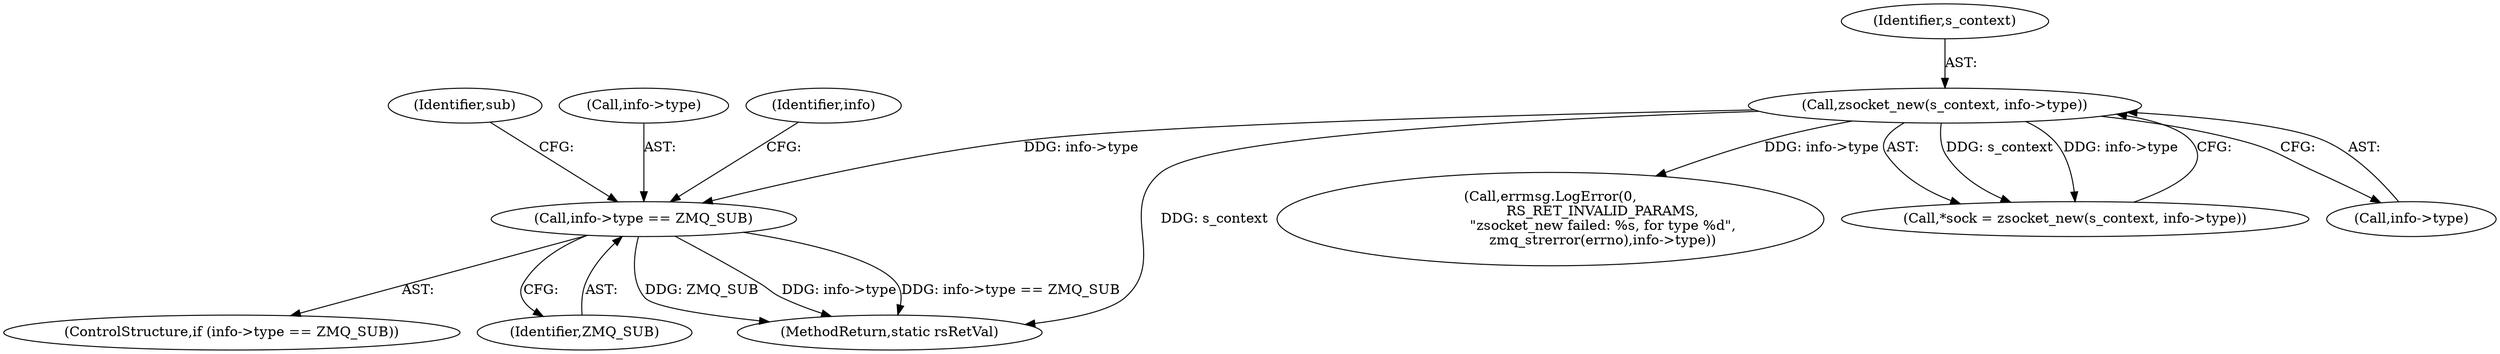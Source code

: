 digraph "0_rsyslog_062d0c671a29f7c6f7dff4a2f1f35df375bbb30b@pointer" {
"1000352" [label="(Call,info->type == ZMQ_SUB)"];
"1000113" [label="(Call,zsocket_new(s_context, info->type))"];
"1000351" [label="(ControlStructure,if (info->type == ZMQ_SUB))"];
"1000352" [label="(Call,info->type == ZMQ_SUB)"];
"1000360" [label="(Identifier,sub)"];
"1000353" [label="(Call,info->type)"];
"1000113" [label="(Call,zsocket_new(s_context, info->type))"];
"1000356" [label="(Identifier,ZMQ_SUB)"];
"1000382" [label="(Identifier,info)"];
"1000122" [label="(Call,errmsg.LogError(0,\n                        RS_RET_INVALID_PARAMS,\n                        \"zsocket_new failed: %s, for type %d\",\n                        zmq_strerror(errno),info->type))"];
"1000110" [label="(Call,*sock = zsocket_new(s_context, info->type))"];
"1000115" [label="(Call,info->type)"];
"1000452" [label="(MethodReturn,static rsRetVal)"];
"1000114" [label="(Identifier,s_context)"];
"1000352" -> "1000351"  [label="AST: "];
"1000352" -> "1000356"  [label="CFG: "];
"1000353" -> "1000352"  [label="AST: "];
"1000356" -> "1000352"  [label="AST: "];
"1000360" -> "1000352"  [label="CFG: "];
"1000382" -> "1000352"  [label="CFG: "];
"1000352" -> "1000452"  [label="DDG: ZMQ_SUB"];
"1000352" -> "1000452"  [label="DDG: info->type"];
"1000352" -> "1000452"  [label="DDG: info->type == ZMQ_SUB"];
"1000113" -> "1000352"  [label="DDG: info->type"];
"1000113" -> "1000110"  [label="AST: "];
"1000113" -> "1000115"  [label="CFG: "];
"1000114" -> "1000113"  [label="AST: "];
"1000115" -> "1000113"  [label="AST: "];
"1000110" -> "1000113"  [label="CFG: "];
"1000113" -> "1000452"  [label="DDG: s_context"];
"1000113" -> "1000110"  [label="DDG: s_context"];
"1000113" -> "1000110"  [label="DDG: info->type"];
"1000113" -> "1000122"  [label="DDG: info->type"];
}
